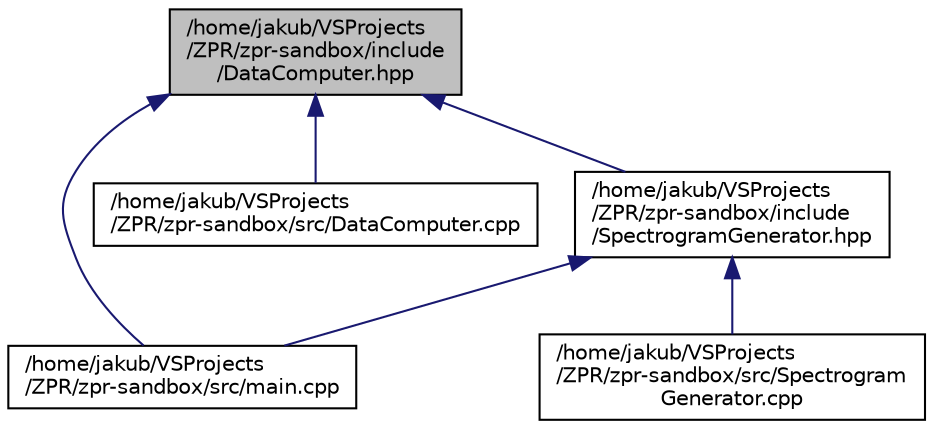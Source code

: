 digraph "/home/jakub/VSProjects/ZPR/zpr-sandbox/include/DataComputer.hpp"
{
 // LATEX_PDF_SIZE
  edge [fontname="Helvetica",fontsize="10",labelfontname="Helvetica",labelfontsize="10"];
  node [fontname="Helvetica",fontsize="10",shape=record];
  Node1 [label="/home/jakub/VSProjects\l/ZPR/zpr-sandbox/include\l/DataComputer.hpp",height=0.2,width=0.4,color="black", fillcolor="grey75", style="filled", fontcolor="black",tooltip=" "];
  Node1 -> Node2 [dir="back",color="midnightblue",fontsize="10",style="solid",fontname="Helvetica"];
  Node2 [label="/home/jakub/VSProjects\l/ZPR/zpr-sandbox/src/main.cpp",height=0.2,width=0.4,color="black", fillcolor="white", style="filled",URL="$main_8cpp.html",tooltip=" "];
  Node1 -> Node3 [dir="back",color="midnightblue",fontsize="10",style="solid",fontname="Helvetica"];
  Node3 [label="/home/jakub/VSProjects\l/ZPR/zpr-sandbox/src/DataComputer.cpp",height=0.2,width=0.4,color="black", fillcolor="white", style="filled",URL="$_data_computer_8cpp.html",tooltip=" "];
  Node1 -> Node4 [dir="back",color="midnightblue",fontsize="10",style="solid",fontname="Helvetica"];
  Node4 [label="/home/jakub/VSProjects\l/ZPR/zpr-sandbox/include\l/SpectrogramGenerator.hpp",height=0.2,width=0.4,color="black", fillcolor="white", style="filled",URL="$_spectrogram_generator_8hpp.html",tooltip=" "];
  Node4 -> Node5 [dir="back",color="midnightblue",fontsize="10",style="solid",fontname="Helvetica"];
  Node5 [label="/home/jakub/VSProjects\l/ZPR/zpr-sandbox/src/Spectrogram\lGenerator.cpp",height=0.2,width=0.4,color="black", fillcolor="white", style="filled",URL="$_spectrogram_generator_8cpp.html",tooltip=" "];
  Node4 -> Node2 [dir="back",color="midnightblue",fontsize="10",style="solid",fontname="Helvetica"];
}
